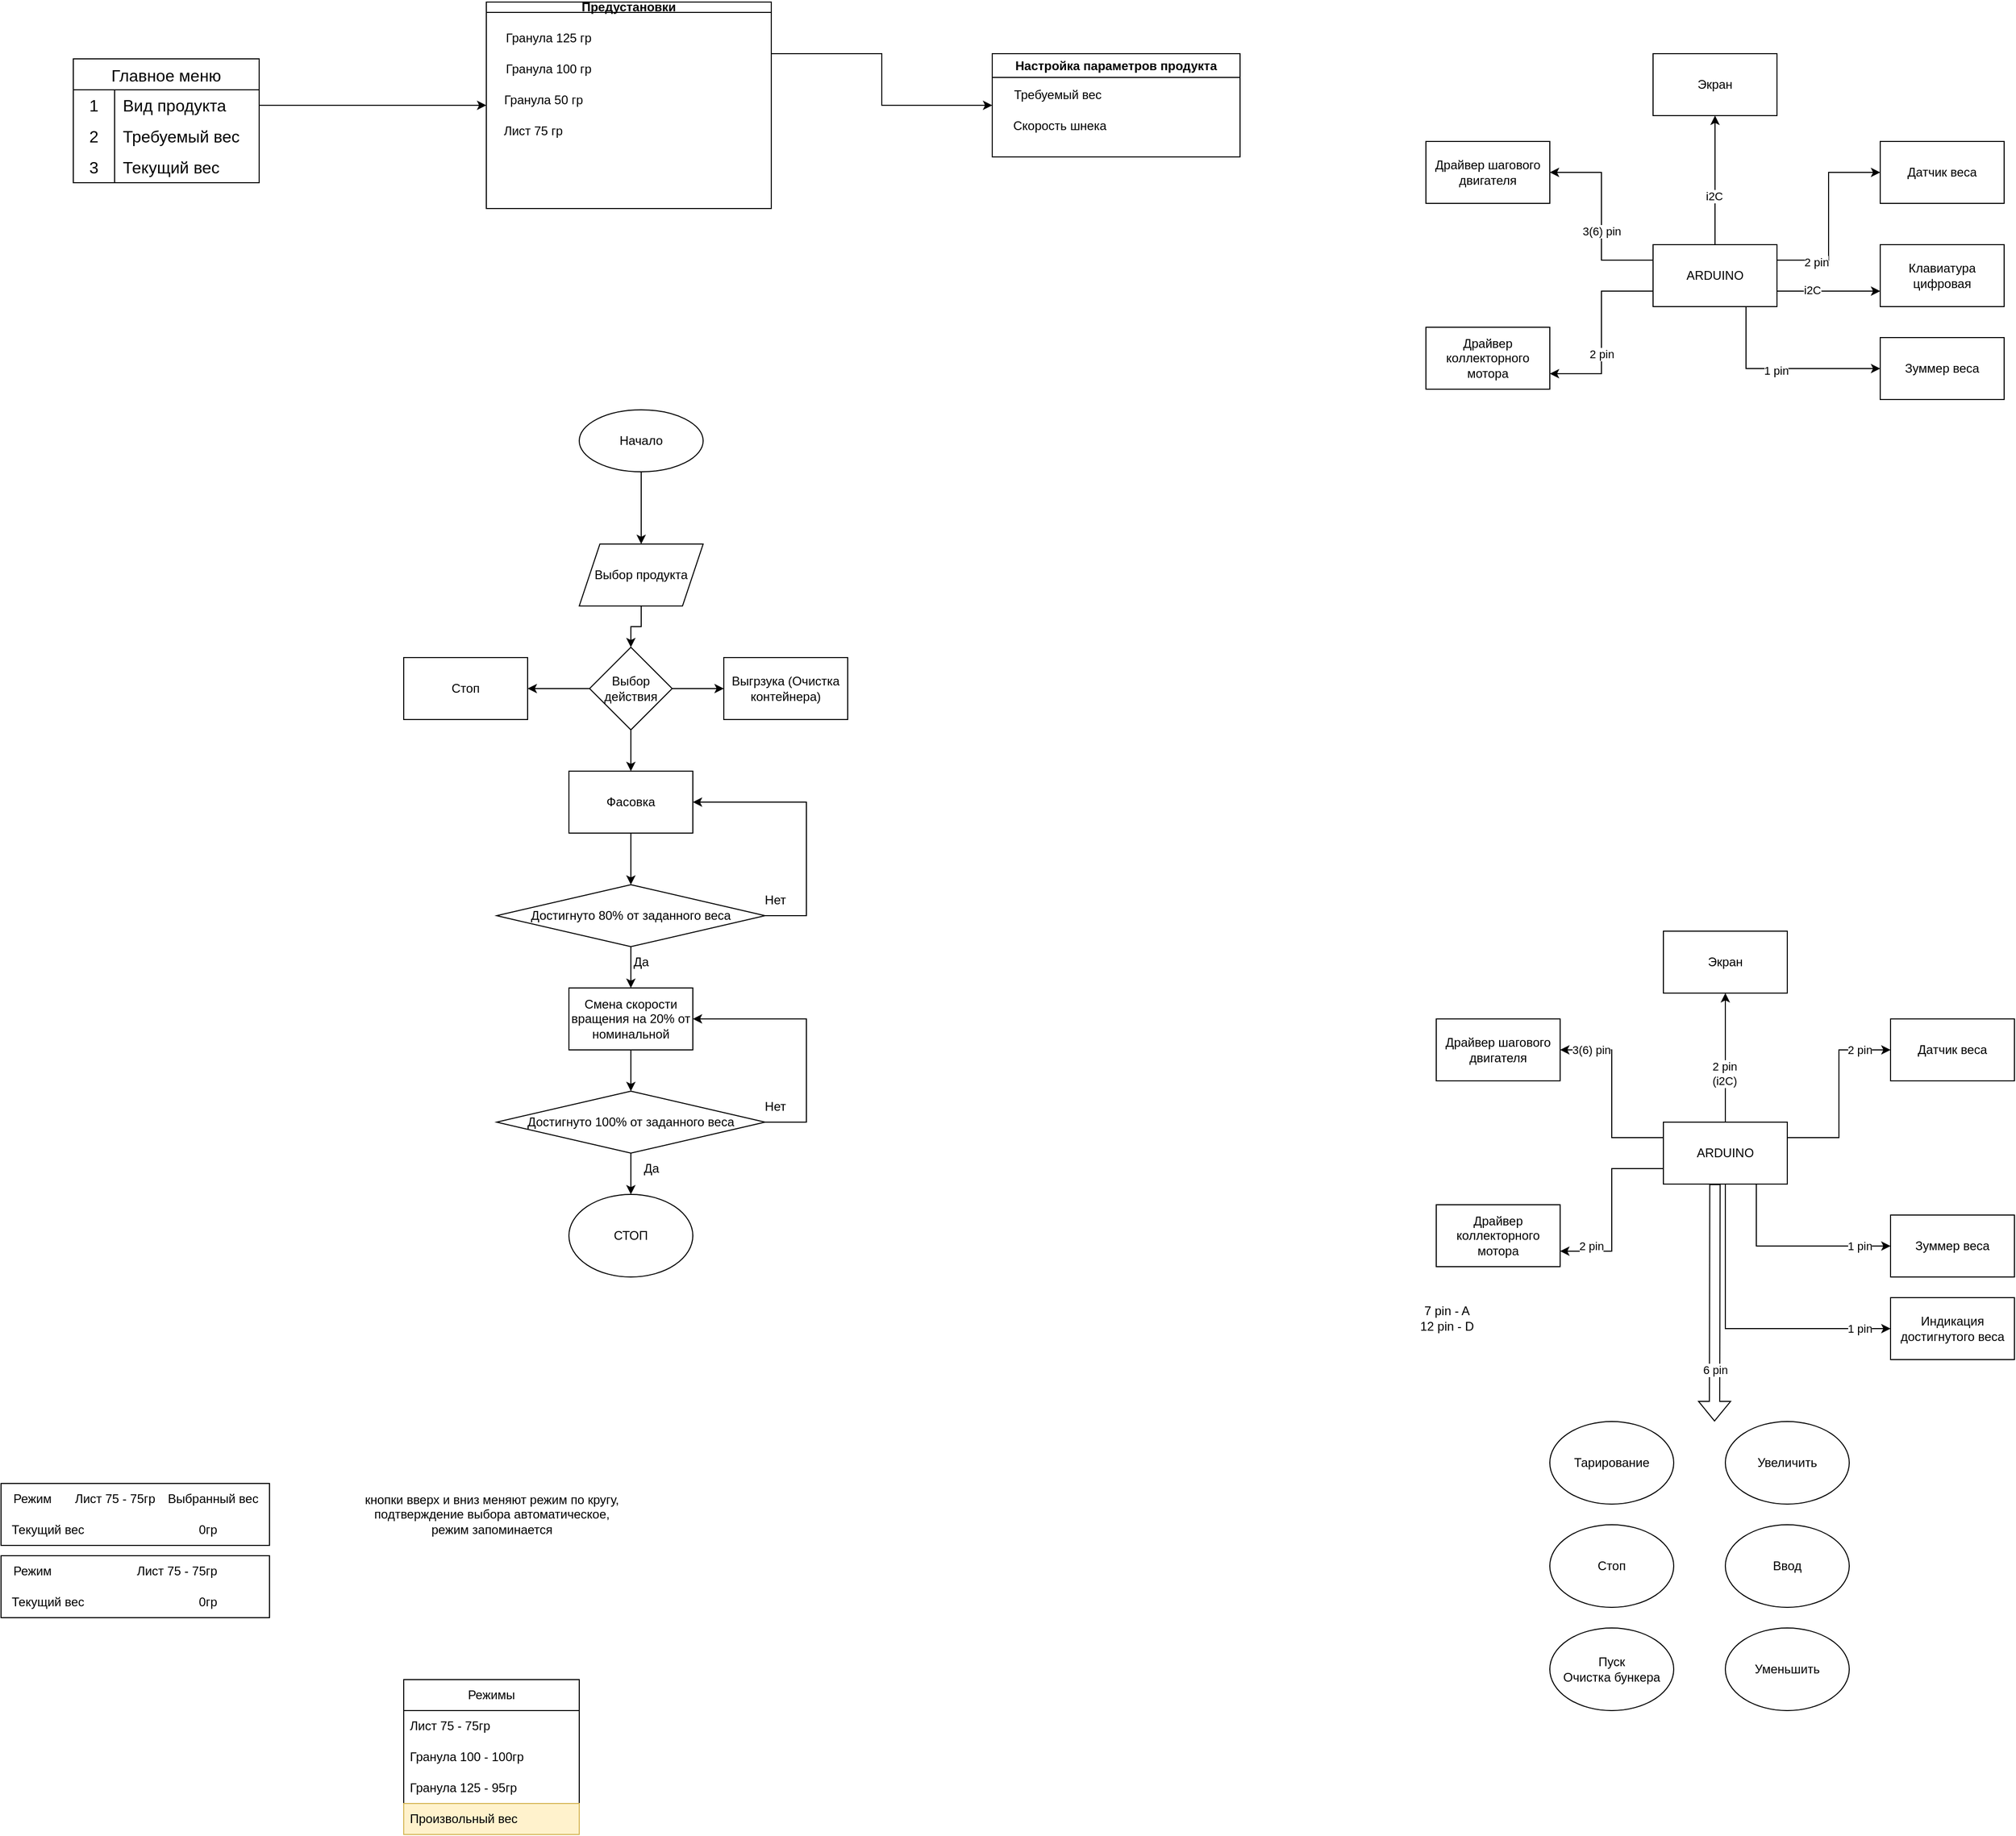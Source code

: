 <mxfile version="21.1.2" type="device">
  <diagram name="Страница 1" id="SWaiqyo7ZPx7BaVbbIkP">
    <mxGraphModel dx="1434" dy="838" grid="1" gridSize="10" guides="1" tooltips="1" connect="1" arrows="1" fold="1" page="1" pageScale="1" pageWidth="2339" pageHeight="3300" math="0" shadow="0">
      <root>
        <mxCell id="0" />
        <mxCell id="1" parent="0" />
        <mxCell id="Z5tKg65X43CEnOpefyH5-1" value="Главное меню" style="shape=table;startSize=30;container=1;collapsible=0;childLayout=tableLayout;fixedRows=1;rowLines=0;fontStyle=0;strokeColor=default;fontSize=16;" parent="1" vertex="1">
          <mxGeometry x="210" y="150" width="180" height="120" as="geometry" />
        </mxCell>
        <mxCell id="Z5tKg65X43CEnOpefyH5-2" value="" style="shape=tableRow;horizontal=0;startSize=0;swimlaneHead=0;swimlaneBody=0;top=0;left=0;bottom=0;right=0;collapsible=0;dropTarget=0;fillColor=none;points=[[0,0.5],[1,0.5]];portConstraint=eastwest;strokeColor=inherit;fontSize=16;" parent="Z5tKg65X43CEnOpefyH5-1" vertex="1">
          <mxGeometry y="30" width="180" height="30" as="geometry" />
        </mxCell>
        <mxCell id="Z5tKg65X43CEnOpefyH5-3" value="1" style="shape=partialRectangle;html=1;whiteSpace=wrap;connectable=0;fillColor=none;top=0;left=0;bottom=0;right=0;overflow=hidden;pointerEvents=1;strokeColor=inherit;fontSize=16;" parent="Z5tKg65X43CEnOpefyH5-2" vertex="1">
          <mxGeometry width="40" height="30" as="geometry">
            <mxRectangle width="40" height="30" as="alternateBounds" />
          </mxGeometry>
        </mxCell>
        <mxCell id="Z5tKg65X43CEnOpefyH5-4" value="Вид продукта" style="shape=partialRectangle;html=1;whiteSpace=wrap;connectable=0;fillColor=none;top=0;left=0;bottom=0;right=0;align=left;spacingLeft=6;overflow=hidden;strokeColor=inherit;fontSize=16;" parent="Z5tKg65X43CEnOpefyH5-2" vertex="1">
          <mxGeometry x="40" width="140" height="30" as="geometry">
            <mxRectangle width="140" height="30" as="alternateBounds" />
          </mxGeometry>
        </mxCell>
        <mxCell id="Z5tKg65X43CEnOpefyH5-5" value="" style="shape=tableRow;horizontal=0;startSize=0;swimlaneHead=0;swimlaneBody=0;top=0;left=0;bottom=0;right=0;collapsible=0;dropTarget=0;fillColor=none;points=[[0,0.5],[1,0.5]];portConstraint=eastwest;strokeColor=inherit;fontSize=16;" parent="Z5tKg65X43CEnOpefyH5-1" vertex="1">
          <mxGeometry y="60" width="180" height="30" as="geometry" />
        </mxCell>
        <mxCell id="Z5tKg65X43CEnOpefyH5-6" value="2" style="shape=partialRectangle;html=1;whiteSpace=wrap;connectable=0;fillColor=none;top=0;left=0;bottom=0;right=0;overflow=hidden;strokeColor=inherit;fontSize=16;" parent="Z5tKg65X43CEnOpefyH5-5" vertex="1">
          <mxGeometry width="40" height="30" as="geometry">
            <mxRectangle width="40" height="30" as="alternateBounds" />
          </mxGeometry>
        </mxCell>
        <mxCell id="Z5tKg65X43CEnOpefyH5-7" value="Требуемый вес" style="shape=partialRectangle;html=1;whiteSpace=wrap;connectable=0;fillColor=none;top=0;left=0;bottom=0;right=0;align=left;spacingLeft=6;overflow=hidden;strokeColor=inherit;fontSize=16;" parent="Z5tKg65X43CEnOpefyH5-5" vertex="1">
          <mxGeometry x="40" width="140" height="30" as="geometry">
            <mxRectangle width="140" height="30" as="alternateBounds" />
          </mxGeometry>
        </mxCell>
        <mxCell id="Z5tKg65X43CEnOpefyH5-8" value="" style="shape=tableRow;horizontal=0;startSize=0;swimlaneHead=0;swimlaneBody=0;top=0;left=0;bottom=0;right=0;collapsible=0;dropTarget=0;fillColor=none;points=[[0,0.5],[1,0.5]];portConstraint=eastwest;strokeColor=inherit;fontSize=16;" parent="Z5tKg65X43CEnOpefyH5-1" vertex="1">
          <mxGeometry y="90" width="180" height="30" as="geometry" />
        </mxCell>
        <mxCell id="Z5tKg65X43CEnOpefyH5-9" value="3" style="shape=partialRectangle;html=1;whiteSpace=wrap;connectable=0;fillColor=none;top=0;left=0;bottom=0;right=0;overflow=hidden;strokeColor=inherit;fontSize=16;" parent="Z5tKg65X43CEnOpefyH5-8" vertex="1">
          <mxGeometry width="40" height="30" as="geometry">
            <mxRectangle width="40" height="30" as="alternateBounds" />
          </mxGeometry>
        </mxCell>
        <mxCell id="Z5tKg65X43CEnOpefyH5-10" value="Текущий вес" style="shape=partialRectangle;html=1;whiteSpace=wrap;connectable=0;fillColor=none;top=0;left=0;bottom=0;right=0;align=left;spacingLeft=6;overflow=hidden;strokeColor=inherit;fontSize=16;" parent="Z5tKg65X43CEnOpefyH5-8" vertex="1">
          <mxGeometry x="40" width="140" height="30" as="geometry">
            <mxRectangle width="140" height="30" as="alternateBounds" />
          </mxGeometry>
        </mxCell>
        <mxCell id="Z5tKg65X43CEnOpefyH5-26" style="edgeStyle=orthogonalEdgeStyle;rounded=0;orthogonalLoop=1;jettySize=auto;html=1;exitX=1;exitY=0.25;exitDx=0;exitDy=0;entryX=0;entryY=0.5;entryDx=0;entryDy=0;" parent="1" source="Z5tKg65X43CEnOpefyH5-11" target="Z5tKg65X43CEnOpefyH5-19" edge="1">
          <mxGeometry relative="1" as="geometry" />
        </mxCell>
        <mxCell id="Z5tKg65X43CEnOpefyH5-11" value="Предустановки" style="swimlane;whiteSpace=wrap;html=1;startSize=10;" parent="1" vertex="1">
          <mxGeometry x="610" y="95" width="276" height="200" as="geometry">
            <mxRectangle x="310" y="350" width="100" height="30" as="alternateBounds" />
          </mxGeometry>
        </mxCell>
        <mxCell id="Z5tKg65X43CEnOpefyH5-14" value="Гранула 125 гр" style="text;html=1;align=center;verticalAlign=middle;resizable=0;points=[];autosize=1;strokeColor=none;fillColor=none;" parent="Z5tKg65X43CEnOpefyH5-11" vertex="1">
          <mxGeometry x="5" y="20" width="110" height="30" as="geometry" />
        </mxCell>
        <mxCell id="Z5tKg65X43CEnOpefyH5-16" value="Гранула 50 гр" style="text;html=1;align=center;verticalAlign=middle;resizable=0;points=[];autosize=1;strokeColor=none;fillColor=none;" parent="Z5tKg65X43CEnOpefyH5-11" vertex="1">
          <mxGeometry x="5" y="80" width="100" height="30" as="geometry" />
        </mxCell>
        <mxCell id="Z5tKg65X43CEnOpefyH5-15" value="Гранула 100 гр" style="text;html=1;align=center;verticalAlign=middle;resizable=0;points=[];autosize=1;strokeColor=none;fillColor=none;" parent="Z5tKg65X43CEnOpefyH5-11" vertex="1">
          <mxGeometry x="5" y="50" width="110" height="30" as="geometry" />
        </mxCell>
        <mxCell id="Z5tKg65X43CEnOpefyH5-17" value="Лист 75 гр" style="text;html=1;align=center;verticalAlign=middle;resizable=0;points=[];autosize=1;strokeColor=none;fillColor=none;" parent="Z5tKg65X43CEnOpefyH5-11" vertex="1">
          <mxGeometry x="5" y="110" width="80" height="30" as="geometry" />
        </mxCell>
        <mxCell id="Z5tKg65X43CEnOpefyH5-18" style="edgeStyle=orthogonalEdgeStyle;rounded=0;orthogonalLoop=1;jettySize=auto;html=1;exitX=1;exitY=0.5;exitDx=0;exitDy=0;entryX=0;entryY=0.5;entryDx=0;entryDy=0;" parent="1" source="Z5tKg65X43CEnOpefyH5-2" target="Z5tKg65X43CEnOpefyH5-11" edge="1">
          <mxGeometry relative="1" as="geometry" />
        </mxCell>
        <mxCell id="Z5tKg65X43CEnOpefyH5-19" value="Настройка параметров продукта" style="swimlane;whiteSpace=wrap;html=1;" parent="1" vertex="1">
          <mxGeometry x="1100" y="145" width="240" height="100" as="geometry" />
        </mxCell>
        <mxCell id="Z5tKg65X43CEnOpefyH5-21" value="Требуемый вес" style="text;html=1;align=center;verticalAlign=middle;resizable=0;points=[];autosize=1;strokeColor=none;fillColor=none;" parent="Z5tKg65X43CEnOpefyH5-19" vertex="1">
          <mxGeometry x="8" y="25" width="110" height="30" as="geometry" />
        </mxCell>
        <mxCell id="Z5tKg65X43CEnOpefyH5-23" value="Скорость шнека" style="text;html=1;align=center;verticalAlign=middle;resizable=0;points=[];autosize=1;strokeColor=none;fillColor=none;" parent="Z5tKg65X43CEnOpefyH5-19" vertex="1">
          <mxGeometry x="10" y="55" width="110" height="30" as="geometry" />
        </mxCell>
        <mxCell id="Z5tKg65X43CEnOpefyH5-60" value="" style="group" parent="1" vertex="1" connectable="0">
          <mxGeometry x="530" y="490" width="430" height="840" as="geometry" />
        </mxCell>
        <mxCell id="Z5tKg65X43CEnOpefyH5-27" value="Выбор действия" style="rhombus;whiteSpace=wrap;html=1;" parent="Z5tKg65X43CEnOpefyH5-60" vertex="1">
          <mxGeometry x="180" y="230" width="80" height="80" as="geometry" />
        </mxCell>
        <mxCell id="Z5tKg65X43CEnOpefyH5-28" value="Начало" style="ellipse;whiteSpace=wrap;html=1;" parent="Z5tKg65X43CEnOpefyH5-60" vertex="1">
          <mxGeometry x="170" width="120" height="60" as="geometry" />
        </mxCell>
        <mxCell id="Z5tKg65X43CEnOpefyH5-31" style="edgeStyle=orthogonalEdgeStyle;rounded=0;orthogonalLoop=1;jettySize=auto;html=1;exitX=0.5;exitY=1;exitDx=0;exitDy=0;entryX=0.5;entryY=0;entryDx=0;entryDy=0;" parent="Z5tKg65X43CEnOpefyH5-60" source="Z5tKg65X43CEnOpefyH5-29" target="Z5tKg65X43CEnOpefyH5-27" edge="1">
          <mxGeometry relative="1" as="geometry" />
        </mxCell>
        <mxCell id="Z5tKg65X43CEnOpefyH5-29" value="Выбор продукта" style="shape=parallelogram;perimeter=parallelogramPerimeter;whiteSpace=wrap;html=1;fixedSize=1;" parent="Z5tKg65X43CEnOpefyH5-60" vertex="1">
          <mxGeometry x="170" y="130" width="120" height="60" as="geometry" />
        </mxCell>
        <mxCell id="Z5tKg65X43CEnOpefyH5-30" style="edgeStyle=orthogonalEdgeStyle;rounded=0;orthogonalLoop=1;jettySize=auto;html=1;exitX=0.5;exitY=1;exitDx=0;exitDy=0;entryX=0.5;entryY=0;entryDx=0;entryDy=0;" parent="Z5tKg65X43CEnOpefyH5-60" source="Z5tKg65X43CEnOpefyH5-28" target="Z5tKg65X43CEnOpefyH5-29" edge="1">
          <mxGeometry relative="1" as="geometry" />
        </mxCell>
        <mxCell id="Z5tKg65X43CEnOpefyH5-33" value="Выгрзука (Очистка контейнера)" style="rounded=0;whiteSpace=wrap;html=1;" parent="Z5tKg65X43CEnOpefyH5-60" vertex="1">
          <mxGeometry x="310" y="240" width="120" height="60" as="geometry" />
        </mxCell>
        <mxCell id="Z5tKg65X43CEnOpefyH5-38" style="edgeStyle=orthogonalEdgeStyle;rounded=0;orthogonalLoop=1;jettySize=auto;html=1;exitX=1;exitY=0.5;exitDx=0;exitDy=0;entryX=0;entryY=0.5;entryDx=0;entryDy=0;" parent="Z5tKg65X43CEnOpefyH5-60" source="Z5tKg65X43CEnOpefyH5-27" target="Z5tKg65X43CEnOpefyH5-33" edge="1">
          <mxGeometry relative="1" as="geometry" />
        </mxCell>
        <mxCell id="Z5tKg65X43CEnOpefyH5-34" value="Фасовка" style="rounded=0;whiteSpace=wrap;html=1;" parent="Z5tKg65X43CEnOpefyH5-60" vertex="1">
          <mxGeometry x="160" y="350" width="120" height="60" as="geometry" />
        </mxCell>
        <mxCell id="Z5tKg65X43CEnOpefyH5-36" style="edgeStyle=orthogonalEdgeStyle;rounded=0;orthogonalLoop=1;jettySize=auto;html=1;exitX=0.5;exitY=1;exitDx=0;exitDy=0;entryX=0.5;entryY=0;entryDx=0;entryDy=0;" parent="Z5tKg65X43CEnOpefyH5-60" source="Z5tKg65X43CEnOpefyH5-27" target="Z5tKg65X43CEnOpefyH5-34" edge="1">
          <mxGeometry relative="1" as="geometry" />
        </mxCell>
        <mxCell id="Z5tKg65X43CEnOpefyH5-35" value="Стоп" style="rounded=0;whiteSpace=wrap;html=1;" parent="Z5tKg65X43CEnOpefyH5-60" vertex="1">
          <mxGeometry y="240" width="120" height="60" as="geometry" />
        </mxCell>
        <mxCell id="Z5tKg65X43CEnOpefyH5-37" style="edgeStyle=orthogonalEdgeStyle;rounded=0;orthogonalLoop=1;jettySize=auto;html=1;exitX=0;exitY=0.5;exitDx=0;exitDy=0;entryX=1;entryY=0.5;entryDx=0;entryDy=0;" parent="Z5tKg65X43CEnOpefyH5-60" source="Z5tKg65X43CEnOpefyH5-27" target="Z5tKg65X43CEnOpefyH5-35" edge="1">
          <mxGeometry relative="1" as="geometry" />
        </mxCell>
        <mxCell id="Z5tKg65X43CEnOpefyH5-45" value="Смена скорости вращения на 20% от номинальной" style="rounded=0;whiteSpace=wrap;html=1;" parent="Z5tKg65X43CEnOpefyH5-60" vertex="1">
          <mxGeometry x="160" y="560" width="120" height="60" as="geometry" />
        </mxCell>
        <mxCell id="Z5tKg65X43CEnOpefyH5-47" style="edgeStyle=orthogonalEdgeStyle;rounded=0;orthogonalLoop=1;jettySize=auto;html=1;exitX=0.5;exitY=1;exitDx=0;exitDy=0;entryX=0.5;entryY=0;entryDx=0;entryDy=0;" parent="Z5tKg65X43CEnOpefyH5-60" source="Z5tKg65X43CEnOpefyH5-46" target="Z5tKg65X43CEnOpefyH5-45" edge="1">
          <mxGeometry relative="1" as="geometry">
            <Array as="points">
              <mxPoint x="220" y="550" />
              <mxPoint x="220" y="550" />
            </Array>
          </mxGeometry>
        </mxCell>
        <mxCell id="Z5tKg65X43CEnOpefyH5-51" style="edgeStyle=orthogonalEdgeStyle;rounded=0;orthogonalLoop=1;jettySize=auto;html=1;exitX=1;exitY=0.5;exitDx=0;exitDy=0;entryX=1;entryY=0.5;entryDx=0;entryDy=0;" parent="Z5tKg65X43CEnOpefyH5-60" source="Z5tKg65X43CEnOpefyH5-46" target="Z5tKg65X43CEnOpefyH5-34" edge="1">
          <mxGeometry relative="1" as="geometry">
            <Array as="points">
              <mxPoint x="390" y="490" />
              <mxPoint x="390" y="380" />
            </Array>
          </mxGeometry>
        </mxCell>
        <mxCell id="Z5tKg65X43CEnOpefyH5-46" value="Достигнуто 80% от заданного веса" style="rhombus;whiteSpace=wrap;html=1;" parent="Z5tKg65X43CEnOpefyH5-60" vertex="1">
          <mxGeometry x="90" y="460" width="260" height="60" as="geometry" />
        </mxCell>
        <mxCell id="Z5tKg65X43CEnOpefyH5-40" style="edgeStyle=orthogonalEdgeStyle;rounded=0;orthogonalLoop=1;jettySize=auto;html=1;exitX=0.5;exitY=1;exitDx=0;exitDy=0;entryX=0.5;entryY=0;entryDx=0;entryDy=0;" parent="Z5tKg65X43CEnOpefyH5-60" source="Z5tKg65X43CEnOpefyH5-34" target="Z5tKg65X43CEnOpefyH5-46" edge="1">
          <mxGeometry relative="1" as="geometry">
            <mxPoint x="220" y="440" as="targetPoint" />
          </mxGeometry>
        </mxCell>
        <mxCell id="Z5tKg65X43CEnOpefyH5-49" value="Да" style="text;html=1;strokeColor=none;fillColor=none;align=center;verticalAlign=middle;whiteSpace=wrap;rounded=0;" parent="Z5tKg65X43CEnOpefyH5-60" vertex="1">
          <mxGeometry x="200" y="520" width="60" height="30" as="geometry" />
        </mxCell>
        <mxCell id="Z5tKg65X43CEnOpefyH5-50" value="Нет" style="text;html=1;strokeColor=none;fillColor=none;align=center;verticalAlign=middle;whiteSpace=wrap;rounded=0;" parent="Z5tKg65X43CEnOpefyH5-60" vertex="1">
          <mxGeometry x="330" y="460" width="60" height="30" as="geometry" />
        </mxCell>
        <mxCell id="Z5tKg65X43CEnOpefyH5-55" style="edgeStyle=orthogonalEdgeStyle;rounded=0;orthogonalLoop=1;jettySize=auto;html=1;exitX=1;exitY=0.5;exitDx=0;exitDy=0;entryX=1;entryY=0.5;entryDx=0;entryDy=0;" parent="Z5tKg65X43CEnOpefyH5-60" source="Z5tKg65X43CEnOpefyH5-52" target="Z5tKg65X43CEnOpefyH5-45" edge="1">
          <mxGeometry relative="1" as="geometry">
            <Array as="points">
              <mxPoint x="390" y="690" />
              <mxPoint x="390" y="590" />
            </Array>
          </mxGeometry>
        </mxCell>
        <mxCell id="Z5tKg65X43CEnOpefyH5-52" value="Достигнуто 100% от заданного веса" style="rhombus;whiteSpace=wrap;html=1;" parent="Z5tKg65X43CEnOpefyH5-60" vertex="1">
          <mxGeometry x="90" y="660" width="260" height="60" as="geometry" />
        </mxCell>
        <mxCell id="Z5tKg65X43CEnOpefyH5-54" style="edgeStyle=orthogonalEdgeStyle;rounded=0;orthogonalLoop=1;jettySize=auto;html=1;exitX=0.5;exitY=1;exitDx=0;exitDy=0;entryX=0.5;entryY=0;entryDx=0;entryDy=0;" parent="Z5tKg65X43CEnOpefyH5-60" source="Z5tKg65X43CEnOpefyH5-45" target="Z5tKg65X43CEnOpefyH5-52" edge="1">
          <mxGeometry relative="1" as="geometry" />
        </mxCell>
        <mxCell id="Z5tKg65X43CEnOpefyH5-56" value="Нет" style="text;html=1;strokeColor=none;fillColor=none;align=center;verticalAlign=middle;whiteSpace=wrap;rounded=0;" parent="Z5tKg65X43CEnOpefyH5-60" vertex="1">
          <mxGeometry x="330" y="660" width="60" height="30" as="geometry" />
        </mxCell>
        <mxCell id="Z5tKg65X43CEnOpefyH5-57" value="Да" style="text;html=1;strokeColor=none;fillColor=none;align=center;verticalAlign=middle;whiteSpace=wrap;rounded=0;" parent="Z5tKg65X43CEnOpefyH5-60" vertex="1">
          <mxGeometry x="210" y="720" width="60" height="30" as="geometry" />
        </mxCell>
        <mxCell id="Z5tKg65X43CEnOpefyH5-58" value="СТОП" style="ellipse;whiteSpace=wrap;html=1;" parent="Z5tKg65X43CEnOpefyH5-60" vertex="1">
          <mxGeometry x="160" y="760" width="120" height="80" as="geometry" />
        </mxCell>
        <mxCell id="Z5tKg65X43CEnOpefyH5-59" style="edgeStyle=orthogonalEdgeStyle;rounded=0;orthogonalLoop=1;jettySize=auto;html=1;exitX=0.5;exitY=1;exitDx=0;exitDy=0;entryX=0.5;entryY=0;entryDx=0;entryDy=0;" parent="Z5tKg65X43CEnOpefyH5-60" source="Z5tKg65X43CEnOpefyH5-52" target="Z5tKg65X43CEnOpefyH5-58" edge="1">
          <mxGeometry relative="1" as="geometry" />
        </mxCell>
        <mxCell id="YJcIPydBClPKKS0BXFLe-1" value="Датчик веса" style="rounded=0;whiteSpace=wrap;html=1;" parent="1" vertex="1">
          <mxGeometry x="1960" y="230" width="120" height="60" as="geometry" />
        </mxCell>
        <mxCell id="YJcIPydBClPKKS0BXFLe-2" value="Драйвер шагового&lt;br&gt;двигателя" style="rounded=0;whiteSpace=wrap;html=1;" parent="1" vertex="1">
          <mxGeometry x="1520" y="230" width="120" height="60" as="geometry" />
        </mxCell>
        <mxCell id="YJcIPydBClPKKS0BXFLe-3" value="Экран" style="rounded=0;whiteSpace=wrap;html=1;" parent="1" vertex="1">
          <mxGeometry x="1740" y="145" width="120" height="60" as="geometry" />
        </mxCell>
        <mxCell id="YJcIPydBClPKKS0BXFLe-4" value="Клавиатура&lt;br&gt;цифровая" style="rounded=0;whiteSpace=wrap;html=1;" parent="1" vertex="1">
          <mxGeometry x="1960" y="330" width="120" height="60" as="geometry" />
        </mxCell>
        <mxCell id="YJcIPydBClPKKS0BXFLe-5" value="Драйвер коллекторного мотора" style="rounded=0;whiteSpace=wrap;html=1;" parent="1" vertex="1">
          <mxGeometry x="1520" y="410" width="120" height="60" as="geometry" />
        </mxCell>
        <mxCell id="YJcIPydBClPKKS0BXFLe-8" style="edgeStyle=orthogonalEdgeStyle;rounded=0;orthogonalLoop=1;jettySize=auto;html=1;exitX=0.5;exitY=0;exitDx=0;exitDy=0;entryX=0.5;entryY=1;entryDx=0;entryDy=0;" parent="1" source="YJcIPydBClPKKS0BXFLe-6" target="YJcIPydBClPKKS0BXFLe-3" edge="1">
          <mxGeometry relative="1" as="geometry" />
        </mxCell>
        <mxCell id="YJcIPydBClPKKS0BXFLe-37" value="i2C" style="edgeLabel;html=1;align=center;verticalAlign=middle;resizable=0;points=[];" parent="YJcIPydBClPKKS0BXFLe-8" vertex="1" connectable="0">
          <mxGeometry x="-0.247" y="1" relative="1" as="geometry">
            <mxPoint as="offset" />
          </mxGeometry>
        </mxCell>
        <mxCell id="YJcIPydBClPKKS0BXFLe-9" style="edgeStyle=orthogonalEdgeStyle;rounded=0;orthogonalLoop=1;jettySize=auto;html=1;exitX=0;exitY=0.25;exitDx=0;exitDy=0;entryX=1;entryY=0.5;entryDx=0;entryDy=0;" parent="1" source="YJcIPydBClPKKS0BXFLe-6" target="YJcIPydBClPKKS0BXFLe-2" edge="1">
          <mxGeometry relative="1" as="geometry" />
        </mxCell>
        <mxCell id="YJcIPydBClPKKS0BXFLe-38" value="3(6) pin" style="edgeLabel;html=1;align=center;verticalAlign=middle;resizable=0;points=[];" parent="YJcIPydBClPKKS0BXFLe-9" vertex="1" connectable="0">
          <mxGeometry x="-0.159" relative="1" as="geometry">
            <mxPoint as="offset" />
          </mxGeometry>
        </mxCell>
        <mxCell id="YJcIPydBClPKKS0BXFLe-10" style="edgeStyle=orthogonalEdgeStyle;rounded=0;orthogonalLoop=1;jettySize=auto;html=1;exitX=0;exitY=0.75;exitDx=0;exitDy=0;entryX=1;entryY=0.75;entryDx=0;entryDy=0;" parent="1" source="YJcIPydBClPKKS0BXFLe-6" target="YJcIPydBClPKKS0BXFLe-5" edge="1">
          <mxGeometry relative="1" as="geometry" />
        </mxCell>
        <mxCell id="YJcIPydBClPKKS0BXFLe-39" value="2 pin" style="edgeLabel;html=1;align=center;verticalAlign=middle;resizable=0;points=[];" parent="YJcIPydBClPKKS0BXFLe-10" vertex="1" connectable="0">
          <mxGeometry x="0.236" relative="1" as="geometry">
            <mxPoint as="offset" />
          </mxGeometry>
        </mxCell>
        <mxCell id="YJcIPydBClPKKS0BXFLe-11" style="edgeStyle=orthogonalEdgeStyle;rounded=0;orthogonalLoop=1;jettySize=auto;html=1;exitX=1;exitY=0.25;exitDx=0;exitDy=0;entryX=0;entryY=0.5;entryDx=0;entryDy=0;" parent="1" source="YJcIPydBClPKKS0BXFLe-6" target="YJcIPydBClPKKS0BXFLe-1" edge="1">
          <mxGeometry relative="1" as="geometry" />
        </mxCell>
        <mxCell id="YJcIPydBClPKKS0BXFLe-36" value="2 pin" style="edgeLabel;html=1;align=center;verticalAlign=middle;resizable=0;points=[];" parent="YJcIPydBClPKKS0BXFLe-11" vertex="1" connectable="0">
          <mxGeometry x="-0.591" y="-2" relative="1" as="geometry">
            <mxPoint as="offset" />
          </mxGeometry>
        </mxCell>
        <mxCell id="YJcIPydBClPKKS0BXFLe-12" style="edgeStyle=orthogonalEdgeStyle;rounded=0;orthogonalLoop=1;jettySize=auto;html=1;exitX=1;exitY=0.75;exitDx=0;exitDy=0;entryX=0;entryY=0.75;entryDx=0;entryDy=0;" parent="1" source="YJcIPydBClPKKS0BXFLe-6" target="YJcIPydBClPKKS0BXFLe-4" edge="1">
          <mxGeometry relative="1" as="geometry">
            <Array as="points">
              <mxPoint x="1900" y="375" />
              <mxPoint x="1900" y="375" />
            </Array>
          </mxGeometry>
        </mxCell>
        <mxCell id="YJcIPydBClPKKS0BXFLe-35" value="i2C" style="edgeLabel;html=1;align=center;verticalAlign=middle;resizable=0;points=[];" parent="YJcIPydBClPKKS0BXFLe-12" vertex="1" connectable="0">
          <mxGeometry x="-0.32" y="1" relative="1" as="geometry">
            <mxPoint as="offset" />
          </mxGeometry>
        </mxCell>
        <mxCell id="YJcIPydBClPKKS0BXFLe-13" style="edgeStyle=orthogonalEdgeStyle;rounded=0;orthogonalLoop=1;jettySize=auto;html=1;exitX=0.75;exitY=1;exitDx=0;exitDy=0;entryX=0;entryY=0.5;entryDx=0;entryDy=0;" parent="1" source="YJcIPydBClPKKS0BXFLe-6" target="YJcIPydBClPKKS0BXFLe-7" edge="1">
          <mxGeometry relative="1" as="geometry" />
        </mxCell>
        <mxCell id="YJcIPydBClPKKS0BXFLe-20" value="1 pin" style="edgeLabel;html=1;align=center;verticalAlign=middle;resizable=0;points=[];" parent="YJcIPydBClPKKS0BXFLe-13" vertex="1" connectable="0">
          <mxGeometry x="-0.066" y="-2" relative="1" as="geometry">
            <mxPoint as="offset" />
          </mxGeometry>
        </mxCell>
        <mxCell id="YJcIPydBClPKKS0BXFLe-6" value="ARDUINO" style="rounded=0;whiteSpace=wrap;html=1;" parent="1" vertex="1">
          <mxGeometry x="1740" y="330" width="120" height="60" as="geometry" />
        </mxCell>
        <mxCell id="YJcIPydBClPKKS0BXFLe-7" value="Зуммер веса" style="rounded=0;whiteSpace=wrap;html=1;" parent="1" vertex="1">
          <mxGeometry x="1960" y="420" width="120" height="60" as="geometry" />
        </mxCell>
        <mxCell id="YJcIPydBClPKKS0BXFLe-40" value="Датчик веса" style="rounded=0;whiteSpace=wrap;html=1;" parent="1" vertex="1">
          <mxGeometry x="1970" y="1080" width="120" height="60" as="geometry" />
        </mxCell>
        <mxCell id="YJcIPydBClPKKS0BXFLe-41" value="Драйвер шагового&lt;br&gt;двигателя" style="rounded=0;whiteSpace=wrap;html=1;" parent="1" vertex="1">
          <mxGeometry x="1530" y="1080" width="120" height="60" as="geometry" />
        </mxCell>
        <mxCell id="YJcIPydBClPKKS0BXFLe-42" value="Экран" style="rounded=0;whiteSpace=wrap;html=1;" parent="1" vertex="1">
          <mxGeometry x="1750" y="995" width="120" height="60" as="geometry" />
        </mxCell>
        <mxCell id="YJcIPydBClPKKS0BXFLe-44" value="Драйвер коллекторного мотора" style="rounded=0;whiteSpace=wrap;html=1;" parent="1" vertex="1">
          <mxGeometry x="1530" y="1260" width="120" height="60" as="geometry" />
        </mxCell>
        <mxCell id="YJcIPydBClPKKS0BXFLe-45" style="edgeStyle=orthogonalEdgeStyle;rounded=0;orthogonalLoop=1;jettySize=auto;html=1;exitX=0.5;exitY=0;exitDx=0;exitDy=0;entryX=0.5;entryY=1;entryDx=0;entryDy=0;" parent="1" source="YJcIPydBClPKKS0BXFLe-57" target="YJcIPydBClPKKS0BXFLe-42" edge="1">
          <mxGeometry relative="1" as="geometry" />
        </mxCell>
        <mxCell id="YJcIPydBClPKKS0BXFLe-46" value="2 pin&lt;br&gt;(i2C)" style="edgeLabel;html=1;align=center;verticalAlign=middle;resizable=0;points=[];" parent="YJcIPydBClPKKS0BXFLe-45" vertex="1" connectable="0">
          <mxGeometry x="-0.247" y="1" relative="1" as="geometry">
            <mxPoint as="offset" />
          </mxGeometry>
        </mxCell>
        <mxCell id="YJcIPydBClPKKS0BXFLe-47" style="edgeStyle=orthogonalEdgeStyle;rounded=0;orthogonalLoop=1;jettySize=auto;html=1;exitX=0;exitY=0.25;exitDx=0;exitDy=0;entryX=1;entryY=0.5;entryDx=0;entryDy=0;" parent="1" source="YJcIPydBClPKKS0BXFLe-57" target="YJcIPydBClPKKS0BXFLe-41" edge="1">
          <mxGeometry relative="1" as="geometry" />
        </mxCell>
        <mxCell id="YJcIPydBClPKKS0BXFLe-48" value="3(6) pin" style="edgeLabel;html=1;align=center;verticalAlign=middle;resizable=0;points=[];" parent="YJcIPydBClPKKS0BXFLe-47" vertex="1" connectable="0">
          <mxGeometry x="-0.159" relative="1" as="geometry">
            <mxPoint x="-20" y="-57" as="offset" />
          </mxGeometry>
        </mxCell>
        <mxCell id="YJcIPydBClPKKS0BXFLe-49" style="edgeStyle=orthogonalEdgeStyle;rounded=0;orthogonalLoop=1;jettySize=auto;html=1;exitX=0;exitY=0.75;exitDx=0;exitDy=0;entryX=1;entryY=0.75;entryDx=0;entryDy=0;" parent="1" source="YJcIPydBClPKKS0BXFLe-57" target="YJcIPydBClPKKS0BXFLe-44" edge="1">
          <mxGeometry relative="1" as="geometry" />
        </mxCell>
        <mxCell id="YJcIPydBClPKKS0BXFLe-50" value="2 pin" style="edgeLabel;html=1;align=center;verticalAlign=middle;resizable=0;points=[];" parent="YJcIPydBClPKKS0BXFLe-49" vertex="1" connectable="0">
          <mxGeometry x="0.236" relative="1" as="geometry">
            <mxPoint x="-20" y="14" as="offset" />
          </mxGeometry>
        </mxCell>
        <mxCell id="YJcIPydBClPKKS0BXFLe-51" style="edgeStyle=orthogonalEdgeStyle;rounded=0;orthogonalLoop=1;jettySize=auto;html=1;exitX=1;exitY=0.25;exitDx=0;exitDy=0;entryX=0;entryY=0.5;entryDx=0;entryDy=0;" parent="1" source="YJcIPydBClPKKS0BXFLe-57" target="YJcIPydBClPKKS0BXFLe-40" edge="1">
          <mxGeometry relative="1" as="geometry" />
        </mxCell>
        <mxCell id="YJcIPydBClPKKS0BXFLe-52" value="2 pin" style="edgeLabel;html=1;align=center;verticalAlign=middle;resizable=0;points=[];" parent="YJcIPydBClPKKS0BXFLe-51" vertex="1" connectable="0">
          <mxGeometry x="-0.591" y="-2" relative="1" as="geometry">
            <mxPoint x="32" y="-87" as="offset" />
          </mxGeometry>
        </mxCell>
        <mxCell id="YJcIPydBClPKKS0BXFLe-55" style="edgeStyle=orthogonalEdgeStyle;rounded=0;orthogonalLoop=1;jettySize=auto;html=1;exitX=0.75;exitY=1;exitDx=0;exitDy=0;entryX=0;entryY=0.5;entryDx=0;entryDy=0;" parent="1" source="YJcIPydBClPKKS0BXFLe-57" target="YJcIPydBClPKKS0BXFLe-58" edge="1">
          <mxGeometry relative="1" as="geometry" />
        </mxCell>
        <mxCell id="YJcIPydBClPKKS0BXFLe-56" value="1 pin" style="edgeLabel;html=1;align=center;verticalAlign=middle;resizable=0;points=[];" parent="YJcIPydBClPKKS0BXFLe-55" vertex="1" connectable="0">
          <mxGeometry x="-0.066" y="-2" relative="1" as="geometry">
            <mxPoint x="71" y="-2" as="offset" />
          </mxGeometry>
        </mxCell>
        <mxCell id="YJcIPydBClPKKS0BXFLe-75" style="edgeStyle=orthogonalEdgeStyle;rounded=0;orthogonalLoop=1;jettySize=auto;html=1;exitX=0.5;exitY=1;exitDx=0;exitDy=0;entryX=0;entryY=0.5;entryDx=0;entryDy=0;" parent="1" source="YJcIPydBClPKKS0BXFLe-57" target="YJcIPydBClPKKS0BXFLe-74" edge="1">
          <mxGeometry relative="1" as="geometry" />
        </mxCell>
        <mxCell id="YJcIPydBClPKKS0BXFLe-76" value="1 pin" style="edgeLabel;html=1;align=center;verticalAlign=middle;resizable=0;points=[];" parent="YJcIPydBClPKKS0BXFLe-75" vertex="1" connectable="0">
          <mxGeometry x="0.57" y="2" relative="1" as="geometry">
            <mxPoint x="34" y="2" as="offset" />
          </mxGeometry>
        </mxCell>
        <mxCell id="YJcIPydBClPKKS0BXFLe-57" value="ARDUINO" style="rounded=0;whiteSpace=wrap;html=1;" parent="1" vertex="1">
          <mxGeometry x="1750" y="1180" width="120" height="60" as="geometry" />
        </mxCell>
        <mxCell id="YJcIPydBClPKKS0BXFLe-58" value="Зуммер веса" style="rounded=0;whiteSpace=wrap;html=1;" parent="1" vertex="1">
          <mxGeometry x="1970" y="1270" width="120" height="60" as="geometry" />
        </mxCell>
        <object label="" id="YJcIPydBClPKKS0BXFLe-72">
          <mxCell style="shape=flexArrow;endArrow=classic;html=1;rounded=0;exitX=0.416;exitY=1;exitDx=0;exitDy=0;exitPerimeter=0;" parent="1" source="YJcIPydBClPKKS0BXFLe-57" edge="1">
            <mxGeometry width="50" height="50" relative="1" as="geometry">
              <mxPoint x="1799.52" y="1380" as="sourcePoint" />
              <mxPoint x="1799.52" y="1470" as="targetPoint" />
              <Array as="points" />
            </mxGeometry>
          </mxCell>
        </object>
        <mxCell id="YJcIPydBClPKKS0BXFLe-73" value="6 pin" style="edgeLabel;html=1;align=center;verticalAlign=middle;resizable=0;points=[];" parent="YJcIPydBClPKKS0BXFLe-72" vertex="1" connectable="0">
          <mxGeometry x="0.495" y="3" relative="1" as="geometry">
            <mxPoint x="-3" y="8" as="offset" />
          </mxGeometry>
        </mxCell>
        <mxCell id="YJcIPydBClPKKS0BXFLe-74" value="Индикация достигнутого веса" style="rounded=0;whiteSpace=wrap;html=1;" parent="1" vertex="1">
          <mxGeometry x="1970" y="1350" width="120" height="60" as="geometry" />
        </mxCell>
        <mxCell id="YJcIPydBClPKKS0BXFLe-77" value="Пуск&lt;br&gt;Очистка бункера" style="ellipse;whiteSpace=wrap;html=1;" parent="1" vertex="1">
          <mxGeometry x="1640" y="1670" width="120" height="80" as="geometry" />
        </mxCell>
        <mxCell id="YJcIPydBClPKKS0BXFLe-15" value="Тарирование" style="ellipse;whiteSpace=wrap;html=1;" parent="1" vertex="1">
          <mxGeometry x="1640" y="1470" width="120" height="80" as="geometry" />
        </mxCell>
        <mxCell id="YJcIPydBClPKKS0BXFLe-16" value="Стоп" style="ellipse;whiteSpace=wrap;html=1;" parent="1" vertex="1">
          <mxGeometry x="1640" y="1570" width="120" height="80" as="geometry" />
        </mxCell>
        <mxCell id="YJcIPydBClPKKS0BXFLe-17" value="Увеличить" style="ellipse;whiteSpace=wrap;html=1;" parent="1" vertex="1">
          <mxGeometry x="1810" y="1470" width="120" height="80" as="geometry" />
        </mxCell>
        <mxCell id="YJcIPydBClPKKS0BXFLe-18" value="Уменьшить" style="ellipse;whiteSpace=wrap;html=1;" parent="1" vertex="1">
          <mxGeometry x="1810" y="1670" width="120" height="80" as="geometry" />
        </mxCell>
        <mxCell id="YJcIPydBClPKKS0BXFLe-19" value="Ввод" style="ellipse;whiteSpace=wrap;html=1;" parent="1" vertex="1">
          <mxGeometry x="1810" y="1570" width="120" height="80" as="geometry" />
        </mxCell>
        <mxCell id="YJcIPydBClPKKS0BXFLe-85" value="кнопки вверх и вниз меняют режим по кругу, &lt;br&gt;подтверждение выбора автоматическое, &lt;br&gt;режим запоминается" style="text;html=1;align=center;verticalAlign=middle;resizable=0;points=[];autosize=1;strokeColor=none;fillColor=none;" parent="1" vertex="1">
          <mxGeometry x="480" y="1530" width="270" height="60" as="geometry" />
        </mxCell>
        <mxCell id="YJcIPydBClPKKS0BXFLe-89" value="7 pin - A&lt;br&gt;12 pin - D" style="text;html=1;align=center;verticalAlign=middle;resizable=0;points=[];autosize=1;strokeColor=none;fillColor=none;" parent="1" vertex="1">
          <mxGeometry x="1500" y="1350" width="80" height="40" as="geometry" />
        </mxCell>
        <mxCell id="YJcIPydBClPKKS0BXFLe-93" value="Режимы" style="swimlane;fontStyle=0;childLayout=stackLayout;horizontal=1;startSize=30;horizontalStack=0;resizeParent=1;resizeParentMax=0;resizeLast=0;collapsible=1;marginBottom=0;whiteSpace=wrap;html=1;" parent="1" vertex="1">
          <mxGeometry x="530" y="1720" width="170" height="150" as="geometry">
            <mxRectangle x="530" y="1720" width="90" height="30" as="alternateBounds" />
          </mxGeometry>
        </mxCell>
        <mxCell id="YJcIPydBClPKKS0BXFLe-94" value="Лист 75 - 75гр" style="text;strokeColor=none;fillColor=none;align=left;verticalAlign=middle;spacingLeft=4;spacingRight=4;overflow=hidden;points=[[0,0.5],[1,0.5]];portConstraint=eastwest;rotatable=0;whiteSpace=wrap;html=1;" parent="YJcIPydBClPKKS0BXFLe-93" vertex="1">
          <mxGeometry y="30" width="170" height="30" as="geometry" />
        </mxCell>
        <mxCell id="YJcIPydBClPKKS0BXFLe-95" value="Гранула 100 - 100гр" style="text;strokeColor=none;fillColor=none;align=left;verticalAlign=middle;spacingLeft=4;spacingRight=4;overflow=hidden;points=[[0,0.5],[1,0.5]];portConstraint=eastwest;rotatable=0;whiteSpace=wrap;html=1;" parent="YJcIPydBClPKKS0BXFLe-93" vertex="1">
          <mxGeometry y="60" width="170" height="30" as="geometry" />
        </mxCell>
        <mxCell id="YJcIPydBClPKKS0BXFLe-103" value="Гранула 125 - 95гр" style="text;strokeColor=none;fillColor=none;align=left;verticalAlign=middle;spacingLeft=4;spacingRight=4;overflow=hidden;points=[[0,0.5],[1,0.5]];portConstraint=eastwest;rotatable=0;whiteSpace=wrap;html=1;" parent="YJcIPydBClPKKS0BXFLe-93" vertex="1">
          <mxGeometry y="90" width="170" height="30" as="geometry" />
        </mxCell>
        <mxCell id="YJcIPydBClPKKS0BXFLe-105" value="Произвольный вес" style="text;strokeColor=#d6b656;fillColor=#fff2cc;align=left;verticalAlign=middle;spacingLeft=4;spacingRight=4;overflow=hidden;points=[[0,0.5],[1,0.5]];portConstraint=eastwest;rotatable=0;whiteSpace=wrap;html=1;" parent="YJcIPydBClPKKS0BXFLe-93" vertex="1">
          <mxGeometry y="120" width="170" height="30" as="geometry" />
        </mxCell>
        <mxCell id="YJcIPydBClPKKS0BXFLe-108" value="" style="group" parent="1" vertex="1" connectable="0">
          <mxGeometry x="140" y="1530" width="260" height="60" as="geometry" />
        </mxCell>
        <mxCell id="YJcIPydBClPKKS0BXFLe-80" value="" style="rounded=0;whiteSpace=wrap;html=1;" parent="YJcIPydBClPKKS0BXFLe-108" vertex="1">
          <mxGeometry width="260" height="60" as="geometry" />
        </mxCell>
        <mxCell id="YJcIPydBClPKKS0BXFLe-81" value="Режим" style="text;html=1;align=center;verticalAlign=middle;resizable=0;points=[];autosize=1;strokeColor=none;fillColor=none;" parent="YJcIPydBClPKKS0BXFLe-108" vertex="1">
          <mxGeometry width="60" height="30" as="geometry" />
        </mxCell>
        <mxCell id="YJcIPydBClPKKS0BXFLe-83" value="Текущий вес" style="text;html=1;align=center;verticalAlign=middle;resizable=0;points=[];autosize=1;strokeColor=none;fillColor=none;" parent="YJcIPydBClPKKS0BXFLe-108" vertex="1">
          <mxGeometry y="30" width="90" height="30" as="geometry" />
        </mxCell>
        <mxCell id="YJcIPydBClPKKS0BXFLe-84" value="0гр" style="text;html=1;align=center;verticalAlign=middle;resizable=0;points=[];autosize=1;strokeColor=none;fillColor=none;" parent="YJcIPydBClPKKS0BXFLe-108" vertex="1">
          <mxGeometry x="180" y="30" width="40" height="30" as="geometry" />
        </mxCell>
        <mxCell id="YJcIPydBClPKKS0BXFLe-106" value="Лист 75 - 75гр" style="text;html=1;align=center;verticalAlign=middle;resizable=0;points=[];autosize=1;strokeColor=none;fillColor=none;" parent="YJcIPydBClPKKS0BXFLe-108" vertex="1">
          <mxGeometry x="60" width="100" height="30" as="geometry" />
        </mxCell>
        <mxCell id="YJcIPydBClPKKS0BXFLe-107" value="Выбранный вес" style="text;html=1;align=center;verticalAlign=middle;resizable=0;points=[];autosize=1;strokeColor=none;fillColor=none;" parent="YJcIPydBClPKKS0BXFLe-108" vertex="1">
          <mxGeometry x="150" width="110" height="30" as="geometry" />
        </mxCell>
        <mxCell id="YJcIPydBClPKKS0BXFLe-109" value="" style="group" parent="1" vertex="1" connectable="0">
          <mxGeometry x="140" y="1600" width="260" height="60" as="geometry" />
        </mxCell>
        <mxCell id="YJcIPydBClPKKS0BXFLe-110" value="" style="rounded=0;whiteSpace=wrap;html=1;" parent="YJcIPydBClPKKS0BXFLe-109" vertex="1">
          <mxGeometry width="260" height="60" as="geometry" />
        </mxCell>
        <mxCell id="YJcIPydBClPKKS0BXFLe-111" value="Режим" style="text;html=1;align=center;verticalAlign=middle;resizable=0;points=[];autosize=1;strokeColor=none;fillColor=none;" parent="YJcIPydBClPKKS0BXFLe-109" vertex="1">
          <mxGeometry width="60" height="30" as="geometry" />
        </mxCell>
        <mxCell id="YJcIPydBClPKKS0BXFLe-112" value="Текущий вес" style="text;html=1;align=center;verticalAlign=middle;resizable=0;points=[];autosize=1;strokeColor=none;fillColor=none;" parent="YJcIPydBClPKKS0BXFLe-109" vertex="1">
          <mxGeometry y="30" width="90" height="30" as="geometry" />
        </mxCell>
        <mxCell id="YJcIPydBClPKKS0BXFLe-113" value="0гр" style="text;html=1;align=center;verticalAlign=middle;resizable=0;points=[];autosize=1;strokeColor=none;fillColor=none;" parent="YJcIPydBClPKKS0BXFLe-109" vertex="1">
          <mxGeometry x="180" y="30" width="40" height="30" as="geometry" />
        </mxCell>
        <mxCell id="YJcIPydBClPKKS0BXFLe-114" value="Лист 75 - 75гр" style="text;html=1;align=center;verticalAlign=middle;resizable=0;points=[];autosize=1;strokeColor=none;fillColor=none;" parent="YJcIPydBClPKKS0BXFLe-109" vertex="1">
          <mxGeometry x="120" width="100" height="30" as="geometry" />
        </mxCell>
      </root>
    </mxGraphModel>
  </diagram>
</mxfile>
